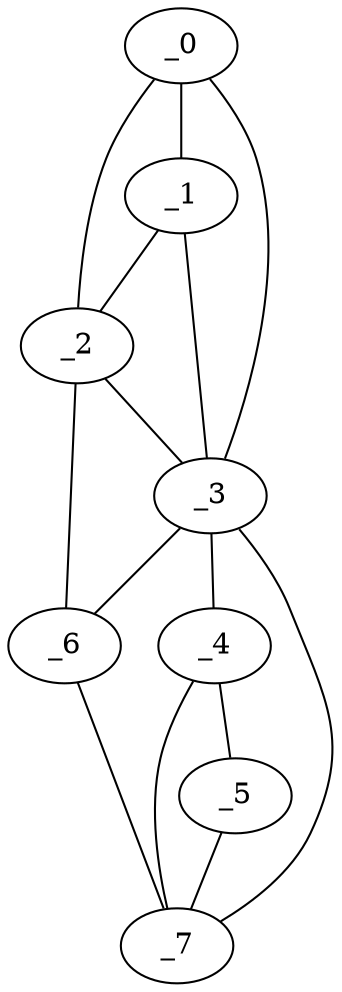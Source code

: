 graph "obj53__15.gxl" {
	_0	 [x=8,
		y=51];
	_1	 [x=28,
		y=40];
	_0 -- _1	 [valence=2];
	_2	 [x=38,
		y=29];
	_0 -- _2	 [valence=1];
	_3	 [x=87,
		y=87];
	_0 -- _3	 [valence=1];
	_1 -- _2	 [valence=2];
	_1 -- _3	 [valence=1];
	_2 -- _3	 [valence=2];
	_6	 [x=115,
		y=39];
	_2 -- _6	 [valence=1];
	_4	 [x=97,
		y=87];
	_3 -- _4	 [valence=1];
	_3 -- _6	 [valence=1];
	_7	 [x=117,
		y=58];
	_3 -- _7	 [valence=2];
	_5	 [x=108,
		y=82];
	_4 -- _5	 [valence=1];
	_4 -- _7	 [valence=2];
	_5 -- _7	 [valence=1];
	_6 -- _7	 [valence=1];
}

